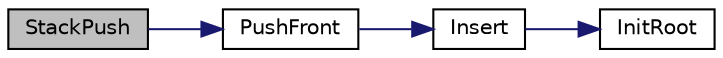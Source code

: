 digraph "StackPush"
{
 // LATEX_PDF_SIZE
  edge [fontname="Helvetica",fontsize="10",labelfontname="Helvetica",labelfontsize="10"];
  node [fontname="Helvetica",fontsize="10",shape=record];
  rankdir="LR";
  Node1 [label="StackPush",height=0.2,width=0.4,color="black", fillcolor="grey75", style="filled", fontcolor="black",tooltip=" "];
  Node1 -> Node2 [color="midnightblue",fontsize="10",style="solid",fontname="Helvetica"];
  Node2 [label="PushFront",height=0.2,width=0.4,color="black", fillcolor="white", style="filled",URL="$_linked_list_8h.html#a4e4d5cf8a2255ec5dba1c5b7bc882399",tooltip=" "];
  Node2 -> Node3 [color="midnightblue",fontsize="10",style="solid",fontname="Helvetica"];
  Node3 [label="Insert",height=0.2,width=0.4,color="black", fillcolor="white", style="filled",URL="$_linked_list_8h.html#aeebfa933e133ea16af4bc49d4b5aba69",tooltip=" "];
  Node3 -> Node4 [color="midnightblue",fontsize="10",style="solid",fontname="Helvetica"];
  Node4 [label="InitRoot",height=0.2,width=0.4,color="black", fillcolor="white", style="filled",URL="$_linked_list_utils_8h.html#aa9f6e26352a24232beb307d0d20e5d79",tooltip=" "];
}
